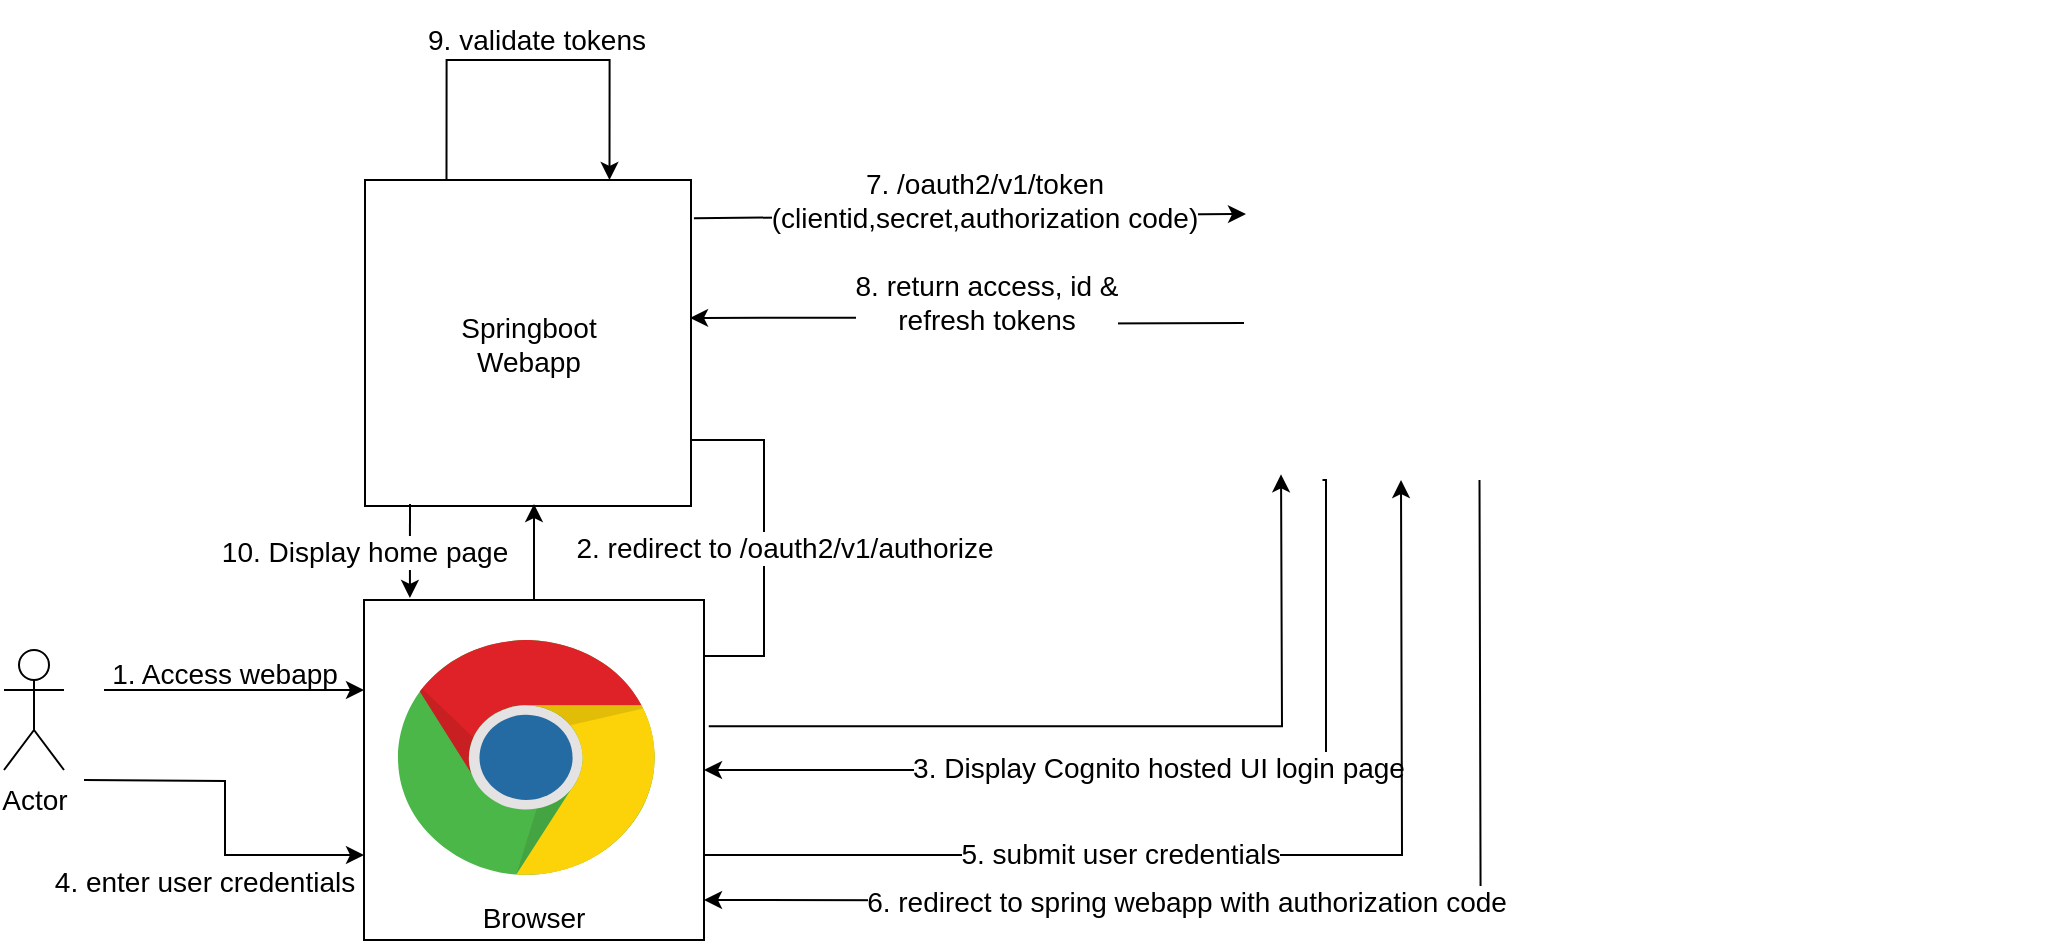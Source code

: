 <mxfile version="22.1.16" type="github">
  <diagram name="Page-1" id="14XZ083jBM_8IBByIj3f">
    <mxGraphModel dx="1306" dy="680" grid="1" gridSize="10" guides="1" tooltips="1" connect="1" arrows="1" fold="1" page="1" pageScale="1" pageWidth="850" pageHeight="1100" math="0" shadow="0">
      <root>
        <mxCell id="0" />
        <mxCell id="1" parent="0" />
        <mxCell id="D42yW-FFIJCMqk-TRc6Z-22" style="edgeStyle=orthogonalEdgeStyle;rounded=0;orthogonalLoop=1;jettySize=auto;html=1;fontSize=14;" parent="1" source="D42yW-FFIJCMqk-TRc6Z-1" edge="1">
          <mxGeometry relative="1" as="geometry">
            <mxPoint x="450" y="360" as="sourcePoint" />
            <mxPoint x="360" y="468" as="targetPoint" />
            <Array as="points">
              <mxPoint x="400" y="360" />
              <mxPoint x="400" y="468" />
            </Array>
          </mxGeometry>
        </mxCell>
        <mxCell id="D42yW-FFIJCMqk-TRc6Z-23" value="2. redirect to&amp;nbsp;/oauth2/v1/authorize" style="edgeLabel;html=1;align=center;verticalAlign=middle;resizable=0;points=[];fontSize=14;" parent="D42yW-FFIJCMqk-TRc6Z-22" vertex="1" connectable="0">
          <mxGeometry x="-0.07" relative="1" as="geometry">
            <mxPoint x="10" y="4" as="offset" />
          </mxGeometry>
        </mxCell>
        <mxCell id="oPMAS6JOaMVU0MQ8NKXL-3" style="edgeStyle=orthogonalEdgeStyle;rounded=0;orthogonalLoop=1;jettySize=auto;html=1;endArrow=none;endFill=0;startArrow=classic;startFill=1;fontSize=14;exitX=0.997;exitY=0.423;exitDx=0;exitDy=0;exitPerimeter=0;" parent="1" source="D42yW-FFIJCMqk-TRc6Z-1" edge="1">
          <mxGeometry relative="1" as="geometry">
            <mxPoint x="640" y="301.5" as="targetPoint" />
          </mxGeometry>
        </mxCell>
        <mxCell id="oPMAS6JOaMVU0MQ8NKXL-5" value="8. return access, id &amp;amp; &lt;br&gt;refresh tokens" style="edgeLabel;html=1;align=center;verticalAlign=middle;resizable=0;points=[];fontSize=14;" parent="oPMAS6JOaMVU0MQ8NKXL-3" vertex="1" connectable="0">
          <mxGeometry x="0.246" relative="1" as="geometry">
            <mxPoint x="-24" y="-11" as="offset" />
          </mxGeometry>
        </mxCell>
        <mxCell id="D42yW-FFIJCMqk-TRc6Z-1" value="Springboot &lt;br&gt;Webapp" style="whiteSpace=wrap;html=1;aspect=fixed;labelBackgroundColor=none;fontSize=14;" parent="1" vertex="1">
          <mxGeometry x="200.5" y="230" width="163" height="163" as="geometry" />
        </mxCell>
        <mxCell id="D42yW-FFIJCMqk-TRc6Z-5" style="edgeStyle=orthogonalEdgeStyle;rounded=0;orthogonalLoop=1;jettySize=auto;html=1;labelBackgroundColor=none;fontColor=default;fontSize=14;" parent="1" edge="1">
          <mxGeometry relative="1" as="geometry">
            <mxPoint x="70" y="485" as="sourcePoint" />
            <mxPoint x="200" y="485" as="targetPoint" />
          </mxGeometry>
        </mxCell>
        <mxCell id="D42yW-FFIJCMqk-TRc6Z-6" value="1. Access webapp" style="edgeLabel;html=1;align=center;verticalAlign=middle;resizable=0;points=[];fontSize=14;labelBackgroundColor=none;" parent="D42yW-FFIJCMqk-TRc6Z-5" vertex="1" connectable="0">
          <mxGeometry x="0.091" y="2" relative="1" as="geometry">
            <mxPoint x="-11" y="-6" as="offset" />
          </mxGeometry>
        </mxCell>
        <mxCell id="D42yW-FFIJCMqk-TRc6Z-34" style="edgeStyle=orthogonalEdgeStyle;rounded=0;orthogonalLoop=1;jettySize=auto;html=1;entryX=0;entryY=0.75;entryDx=0;entryDy=0;fontSize=14;" parent="1" target="D42yW-FFIJCMqk-TRc6Z-15" edge="1">
          <mxGeometry relative="1" as="geometry">
            <mxPoint x="60" y="530" as="sourcePoint" />
          </mxGeometry>
        </mxCell>
        <mxCell id="D42yW-FFIJCMqk-TRc6Z-35" value="4. enter user credentials" style="edgeLabel;html=1;align=center;verticalAlign=middle;resizable=0;points=[];fontSize=14;" parent="D42yW-FFIJCMqk-TRc6Z-34" vertex="1" connectable="0">
          <mxGeometry x="0.23" y="-2" relative="1" as="geometry">
            <mxPoint x="-12" y="11" as="offset" />
          </mxGeometry>
        </mxCell>
        <mxCell id="D42yW-FFIJCMqk-TRc6Z-4" value="Actor" style="shape=umlActor;verticalLabelPosition=bottom;verticalAlign=top;html=1;outlineConnect=0;labelBackgroundColor=none;fontSize=14;" parent="1" vertex="1">
          <mxGeometry x="20" y="465" width="30" height="60" as="geometry" />
        </mxCell>
        <mxCell id="D42yW-FFIJCMqk-TRc6Z-26" style="edgeStyle=orthogonalEdgeStyle;rounded=0;orthogonalLoop=1;jettySize=auto;html=1;exitX=1.014;exitY=0.371;exitDx=0;exitDy=0;exitPerimeter=0;entryX=0.118;entryY=0.982;entryDx=0;entryDy=0;entryPerimeter=0;fontSize=14;" parent="1" source="D42yW-FFIJCMqk-TRc6Z-15" edge="1">
          <mxGeometry relative="1" as="geometry">
            <mxPoint x="450" y="490" as="sourcePoint" />
            <mxPoint x="658.526" y="377.174" as="targetPoint" />
          </mxGeometry>
        </mxCell>
        <mxCell id="D42yW-FFIJCMqk-TRc6Z-28" style="edgeStyle=orthogonalEdgeStyle;rounded=0;orthogonalLoop=1;jettySize=auto;html=1;endArrow=none;endFill=0;startArrow=classic;startFill=1;entryX=0.25;entryY=1;entryDx=0;entryDy=0;entryPerimeter=0;fontSize=14;" parent="1" source="D42yW-FFIJCMqk-TRc6Z-15" edge="1">
          <mxGeometry relative="1" as="geometry">
            <mxPoint x="679.25" y="380" as="targetPoint" />
            <Array as="points">
              <mxPoint x="681" y="525" />
              <mxPoint x="681" y="380" />
            </Array>
          </mxGeometry>
        </mxCell>
        <mxCell id="D42yW-FFIJCMqk-TRc6Z-29" value="3. Display Cognito hosted UI login page" style="edgeLabel;html=1;align=center;verticalAlign=middle;resizable=0;points=[];fontSize=14;" parent="D42yW-FFIJCMqk-TRc6Z-28" vertex="1" connectable="0">
          <mxGeometry x="-0.008" y="1" relative="1" as="geometry">
            <mxPoint as="offset" />
          </mxGeometry>
        </mxCell>
        <mxCell id="D42yW-FFIJCMqk-TRc6Z-37" style="edgeStyle=orthogonalEdgeStyle;rounded=0;orthogonalLoop=1;jettySize=auto;html=1;exitX=1;exitY=0.75;exitDx=0;exitDy=0;entryX=0.5;entryY=1;entryDx=0;entryDy=0;entryPerimeter=0;fontSize=14;" parent="1" source="D42yW-FFIJCMqk-TRc6Z-15" edge="1">
          <mxGeometry relative="1" as="geometry">
            <mxPoint x="718.5" y="380" as="targetPoint" />
          </mxGeometry>
        </mxCell>
        <mxCell id="D42yW-FFIJCMqk-TRc6Z-38" value="5. submit user credentials" style="edgeLabel;html=1;align=center;verticalAlign=middle;resizable=0;points=[];fontSize=14;" parent="D42yW-FFIJCMqk-TRc6Z-37" vertex="1" connectable="0">
          <mxGeometry x="-0.225" y="2" relative="1" as="geometry">
            <mxPoint y="1" as="offset" />
          </mxGeometry>
        </mxCell>
        <mxCell id="D42yW-FFIJCMqk-TRc6Z-44" style="edgeStyle=orthogonalEdgeStyle;rounded=0;orthogonalLoop=1;jettySize=auto;html=1;fontSize=14;" parent="1" source="D42yW-FFIJCMqk-TRc6Z-15" edge="1">
          <mxGeometry relative="1" as="geometry">
            <mxPoint x="285" y="392" as="targetPoint" />
          </mxGeometry>
        </mxCell>
        <mxCell id="D42yW-FFIJCMqk-TRc6Z-15" value="Browser" style="whiteSpace=wrap;html=1;aspect=fixed;labelBackgroundColor=none;verticalAlign=bottom;fontSize=14;" parent="1" vertex="1">
          <mxGeometry x="200" y="440" width="170" height="170" as="geometry" />
        </mxCell>
        <mxCell id="D42yW-FFIJCMqk-TRc6Z-36" value="" style="dashed=0;outlineConnect=0;html=1;align=center;labelPosition=center;verticalLabelPosition=bottom;verticalAlign=top;shape=mxgraph.weblogos.chrome;fontSize=14;" parent="1" vertex="1">
          <mxGeometry x="217" y="460" width="130" height="120" as="geometry" />
        </mxCell>
        <mxCell id="D42yW-FFIJCMqk-TRc6Z-42" value="" style="endArrow=none;html=1;rounded=0;edgeStyle=orthogonalEdgeStyle;entryX=0.75;entryY=1;entryDx=0;entryDy=0;entryPerimeter=0;endFill=0;startArrow=classic;startFill=1;fontSize=14;" parent="1" edge="1">
          <mxGeometry width="50" height="50" relative="1" as="geometry">
            <mxPoint x="370" y="590" as="sourcePoint" />
            <mxPoint x="757.75" y="380" as="targetPoint" />
          </mxGeometry>
        </mxCell>
        <mxCell id="D42yW-FFIJCMqk-TRc6Z-43" value="6. redirect to spring webapp with authorization code" style="edgeLabel;html=1;align=center;verticalAlign=middle;resizable=0;points=[];fontSize=14;" parent="D42yW-FFIJCMqk-TRc6Z-42" vertex="1" connectable="0">
          <mxGeometry x="-0.164" relative="1" as="geometry">
            <mxPoint x="-10" as="offset" />
          </mxGeometry>
        </mxCell>
        <mxCell id="D42yW-FFIJCMqk-TRc6Z-45" value="" style="endArrow=classic;html=1;rounded=0;exitX=1.009;exitY=0.117;exitDx=0;exitDy=0;exitPerimeter=0;fontSize=14;" parent="1" source="D42yW-FFIJCMqk-TRc6Z-1" edge="1">
          <mxGeometry width="50" height="50" relative="1" as="geometry">
            <mxPoint x="420" y="250" as="sourcePoint" />
            <mxPoint x="641" y="247" as="targetPoint" />
          </mxGeometry>
        </mxCell>
        <mxCell id="D42yW-FFIJCMqk-TRc6Z-46" value="7.&amp;nbsp;/oauth2/v1/token&lt;br&gt;(clientid,secret,authorization code)" style="edgeLabel;html=1;align=center;verticalAlign=middle;resizable=0;points=[];fontSize=14;" parent="D42yW-FFIJCMqk-TRc6Z-45" vertex="1" connectable="0">
          <mxGeometry x="-0.137" y="3" relative="1" as="geometry">
            <mxPoint x="26" y="-5" as="offset" />
          </mxGeometry>
        </mxCell>
        <mxCell id="oPMAS6JOaMVU0MQ8NKXL-7" value="" style="endArrow=classic;html=1;rounded=0;exitX=0.138;exitY=0.994;exitDx=0;exitDy=0;exitPerimeter=0;entryX=0.135;entryY=-0.006;entryDx=0;entryDy=0;entryPerimeter=0;fontSize=14;" parent="1" source="D42yW-FFIJCMqk-TRc6Z-1" target="D42yW-FFIJCMqk-TRc6Z-15" edge="1">
          <mxGeometry relative="1" as="geometry">
            <mxPoint x="50" y="400" as="sourcePoint" />
            <mxPoint x="150" y="400" as="targetPoint" />
          </mxGeometry>
        </mxCell>
        <mxCell id="oPMAS6JOaMVU0MQ8NKXL-8" value="10. Display home page" style="edgeLabel;resizable=0;html=1;align=center;verticalAlign=middle;fontSize=14;" parent="oPMAS6JOaMVU0MQ8NKXL-7" connectable="0" vertex="1">
          <mxGeometry relative="1" as="geometry">
            <mxPoint x="-23" as="offset" />
          </mxGeometry>
        </mxCell>
        <mxCell id="oPMAS6JOaMVU0MQ8NKXL-17" value="" style="endArrow=classic;html=1;rounded=0;edgeStyle=orthogonalEdgeStyle;exitX=0.25;exitY=0;exitDx=0;exitDy=0;entryX=0.75;entryY=0;entryDx=0;entryDy=0;" parent="1" source="D42yW-FFIJCMqk-TRc6Z-1" target="D42yW-FFIJCMqk-TRc6Z-1" edge="1">
          <mxGeometry relative="1" as="geometry">
            <mxPoint x="260" y="120" as="sourcePoint" />
            <mxPoint x="320" y="220" as="targetPoint" />
            <Array as="points">
              <mxPoint x="241" y="170" />
              <mxPoint x="323" y="170" />
            </Array>
          </mxGeometry>
        </mxCell>
        <mxCell id="oPMAS6JOaMVU0MQ8NKXL-18" value="9. validate tokens" style="edgeLabel;resizable=0;html=1;align=center;verticalAlign=middle;fontSize=14;" parent="oPMAS6JOaMVU0MQ8NKXL-17" connectable="0" vertex="1">
          <mxGeometry relative="1" as="geometry">
            <mxPoint x="3" y="-10" as="offset" />
          </mxGeometry>
        </mxCell>
        <mxCell id="AKXek1txsHvCGwuesbLv-1" value="" style="shape=image;verticalLabelPosition=bottom;labelBackgroundColor=default;verticalAlign=top;aspect=fixed;imageAspect=0;image=https://www.okta.com/sites/default/files/media/image/2023-03/Okta_Wordmark_Black_L.png;" vertex="1" parent="1">
          <mxGeometry x="590" y="140" width="460" height="241.12" as="geometry" />
        </mxCell>
      </root>
    </mxGraphModel>
  </diagram>
</mxfile>
